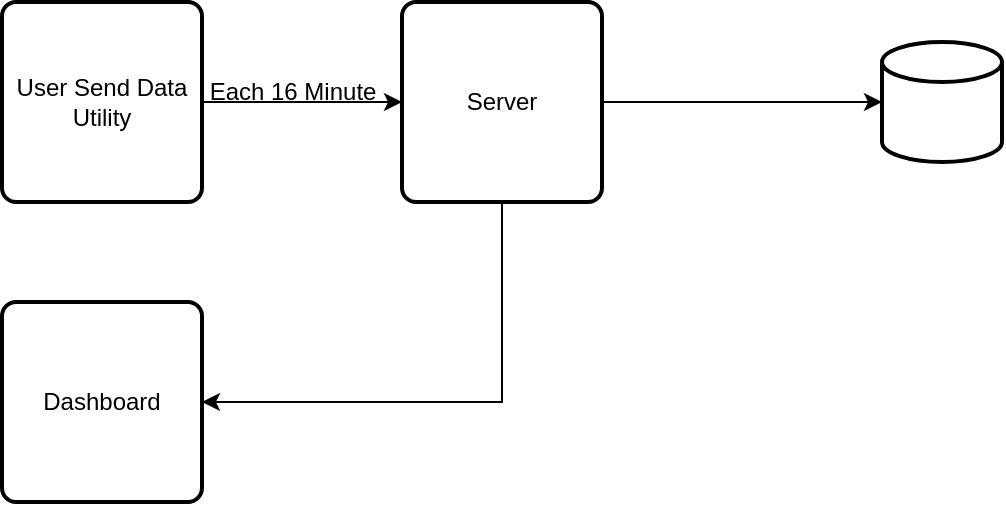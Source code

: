 <mxfile version="21.7.2" type="github">
  <diagram name="Page-1" id="6f6-rWWsNm-6pzQ9wwHi">
    <mxGraphModel dx="806" dy="459" grid="1" gridSize="10" guides="1" tooltips="1" connect="1" arrows="1" fold="1" page="1" pageScale="1" pageWidth="827" pageHeight="1169" math="0" shadow="0">
      <root>
        <mxCell id="0" />
        <mxCell id="1" parent="0" />
        <mxCell id="G9uuK2h5MZgT2fO1i17R-6" value="" style="edgeStyle=orthogonalEdgeStyle;rounded=0;orthogonalLoop=1;jettySize=auto;html=1;" edge="1" parent="1" source="G9uuK2h5MZgT2fO1i17R-2" target="G9uuK2h5MZgT2fO1i17R-3">
          <mxGeometry relative="1" as="geometry" />
        </mxCell>
        <mxCell id="G9uuK2h5MZgT2fO1i17R-2" value="User Send Data Utility" style="rounded=1;whiteSpace=wrap;html=1;absoluteArcSize=1;arcSize=14;strokeWidth=2;" vertex="1" parent="1">
          <mxGeometry x="200" y="140" width="100" height="100" as="geometry" />
        </mxCell>
        <mxCell id="G9uuK2h5MZgT2fO1i17R-7" style="edgeStyle=orthogonalEdgeStyle;rounded=0;orthogonalLoop=1;jettySize=auto;html=1;" edge="1" parent="1" source="G9uuK2h5MZgT2fO1i17R-3" target="G9uuK2h5MZgT2fO1i17R-4">
          <mxGeometry relative="1" as="geometry" />
        </mxCell>
        <mxCell id="G9uuK2h5MZgT2fO1i17R-9" style="edgeStyle=orthogonalEdgeStyle;rounded=0;orthogonalLoop=1;jettySize=auto;html=1;entryX=1;entryY=0.5;entryDx=0;entryDy=0;" edge="1" parent="1" source="G9uuK2h5MZgT2fO1i17R-3" target="G9uuK2h5MZgT2fO1i17R-5">
          <mxGeometry relative="1" as="geometry">
            <Array as="points">
              <mxPoint x="450" y="340" />
            </Array>
          </mxGeometry>
        </mxCell>
        <mxCell id="G9uuK2h5MZgT2fO1i17R-3" value="Server" style="rounded=1;whiteSpace=wrap;html=1;absoluteArcSize=1;arcSize=14;strokeWidth=2;" vertex="1" parent="1">
          <mxGeometry x="400" y="140" width="100" height="100" as="geometry" />
        </mxCell>
        <mxCell id="G9uuK2h5MZgT2fO1i17R-4" value="" style="strokeWidth=2;html=1;shape=mxgraph.flowchart.database;whiteSpace=wrap;" vertex="1" parent="1">
          <mxGeometry x="640" y="160" width="60" height="60" as="geometry" />
        </mxCell>
        <mxCell id="G9uuK2h5MZgT2fO1i17R-5" value="Dashboard" style="rounded=1;whiteSpace=wrap;html=1;absoluteArcSize=1;arcSize=14;strokeWidth=2;" vertex="1" parent="1">
          <mxGeometry x="200" y="290" width="100" height="100" as="geometry" />
        </mxCell>
        <mxCell id="G9uuK2h5MZgT2fO1i17R-10" value="Each 16 Minute" style="text;html=1;align=center;verticalAlign=middle;resizable=0;points=[];autosize=1;strokeColor=none;fillColor=none;" vertex="1" parent="1">
          <mxGeometry x="290" y="170" width="110" height="30" as="geometry" />
        </mxCell>
      </root>
    </mxGraphModel>
  </diagram>
</mxfile>
